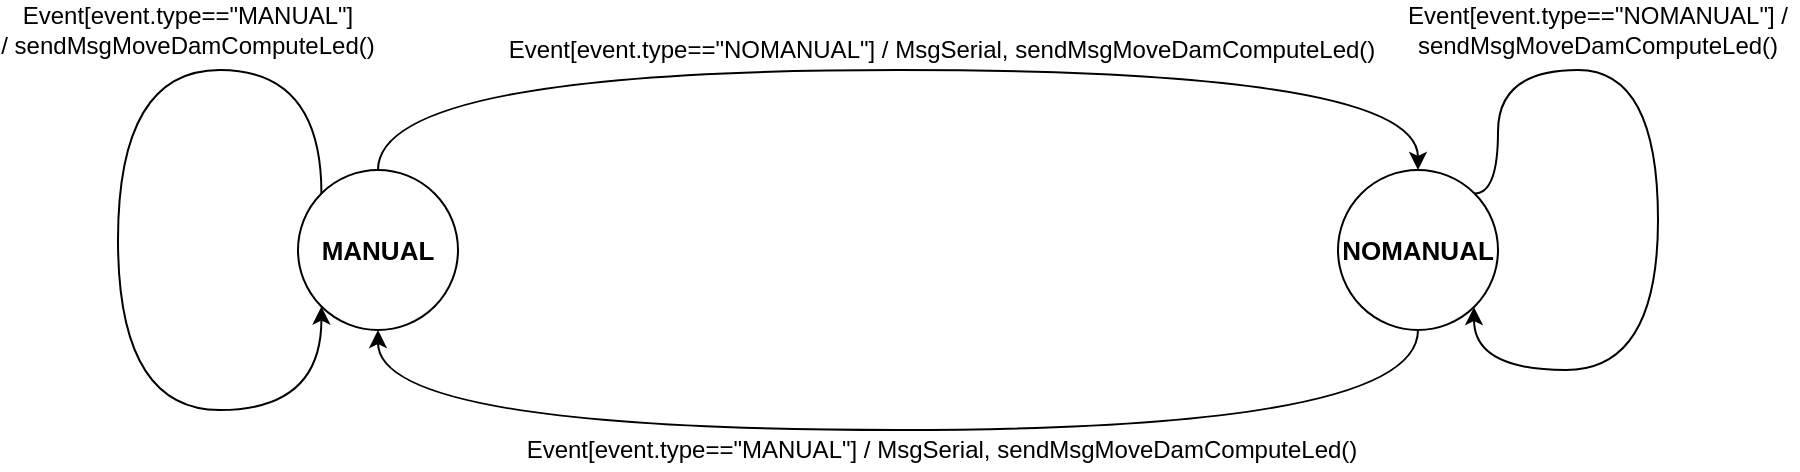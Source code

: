 <mxfile version="14.7.0" type="github">
  <diagram id="vNKpkHM8Gi1mxSYy-WRn" name="Page-1">
    <mxGraphModel dx="1414" dy="748" grid="1" gridSize="10" guides="1" tooltips="1" connect="1" arrows="1" fold="1" page="1" pageScale="1" pageWidth="1100" pageHeight="850" math="0" shadow="0">
      <root>
        <mxCell id="0" />
        <mxCell id="1" parent="0" />
        <mxCell id="uBDw1ssE5foOojDdDk-U-1" value="MANUAL" style="ellipse;whiteSpace=wrap;html=1;aspect=fixed;fontSize=13;fontStyle=1" vertex="1" parent="1">
          <mxGeometry x="200" y="200" width="80" height="80" as="geometry" />
        </mxCell>
        <mxCell id="uBDw1ssE5foOojDdDk-U-2" value="NOMANUAL" style="ellipse;whiteSpace=wrap;html=1;aspect=fixed;fontSize=13;fontStyle=1" vertex="1" parent="1">
          <mxGeometry x="720" y="200" width="80" height="80" as="geometry" />
        </mxCell>
        <mxCell id="uBDw1ssE5foOojDdDk-U-3" value="" style="endArrow=classic;html=1;edgeStyle=orthogonalEdgeStyle;curved=1;entryX=0.5;entryY=0;entryDx=0;entryDy=0;" edge="1" parent="1" target="uBDw1ssE5foOojDdDk-U-2">
          <mxGeometry width="50" height="50" relative="1" as="geometry">
            <mxPoint x="240" y="200" as="sourcePoint" />
            <mxPoint x="290" y="150" as="targetPoint" />
            <Array as="points">
              <mxPoint x="240" y="150" />
              <mxPoint x="760" y="150" />
            </Array>
          </mxGeometry>
        </mxCell>
        <mxCell id="uBDw1ssE5foOojDdDk-U-4" value="Event[event.type==&quot;NOMANUAL&quot;] / MsgSerial,&amp;nbsp;sendMsgMoveDamComputeLed()" style="text;html=1;strokeColor=none;fillColor=none;align=center;verticalAlign=middle;whiteSpace=wrap;rounded=0;" vertex="1" parent="1">
          <mxGeometry x="277" y="130" width="490" height="20" as="geometry" />
        </mxCell>
        <mxCell id="uBDw1ssE5foOojDdDk-U-5" value="" style="endArrow=classic;html=1;edgeStyle=orthogonalEdgeStyle;curved=1;exitX=1;exitY=0;exitDx=0;exitDy=0;" edge="1" parent="1" source="uBDw1ssE5foOojDdDk-U-2" target="uBDw1ssE5foOojDdDk-U-2">
          <mxGeometry width="50" height="50" relative="1" as="geometry">
            <mxPoint x="790" y="200" as="sourcePoint" />
            <mxPoint x="900" y="300" as="targetPoint" />
            <Array as="points">
              <mxPoint x="800" y="212" />
              <mxPoint x="800" y="150" />
              <mxPoint x="880" y="150" />
              <mxPoint x="880" y="300" />
              <mxPoint x="788" y="300" />
            </Array>
          </mxGeometry>
        </mxCell>
        <mxCell id="uBDw1ssE5foOojDdDk-U-6" value="Event[event.type==&quot;NOMANUAL&quot;] / sendMsgMoveDamComputeLed()" style="text;html=1;strokeColor=none;fillColor=none;align=center;verticalAlign=middle;whiteSpace=wrap;rounded=0;" vertex="1" parent="1">
          <mxGeometry x="750" y="120" width="200" height="20" as="geometry" />
        </mxCell>
        <mxCell id="uBDw1ssE5foOojDdDk-U-9" value="" style="endArrow=classic;html=1;edgeStyle=orthogonalEdgeStyle;curved=1;exitX=0.5;exitY=1;exitDx=0;exitDy=0;" edge="1" parent="1" source="uBDw1ssE5foOojDdDk-U-2">
          <mxGeometry width="50" height="50" relative="1" as="geometry">
            <mxPoint x="190" y="330" as="sourcePoint" />
            <mxPoint x="240" y="280" as="targetPoint" />
            <Array as="points">
              <mxPoint x="760" y="330" />
              <mxPoint x="240" y="330" />
            </Array>
          </mxGeometry>
        </mxCell>
        <mxCell id="uBDw1ssE5foOojDdDk-U-10" value="Event[event.type==&quot;MANUAL&quot;] / MsgSerial,&amp;nbsp;sendMsgMoveDamComputeLed()" style="text;html=1;strokeColor=none;fillColor=none;align=center;verticalAlign=middle;whiteSpace=wrap;rounded=0;" vertex="1" parent="1">
          <mxGeometry x="252" y="330" width="540" height="20" as="geometry" />
        </mxCell>
        <mxCell id="uBDw1ssE5foOojDdDk-U-14" value="" style="endArrow=classic;html=1;edgeStyle=orthogonalEdgeStyle;curved=1;exitX=0;exitY=0;exitDx=0;exitDy=0;entryX=0;entryY=1;entryDx=0;entryDy=0;" edge="1" parent="1" source="uBDw1ssE5foOojDdDk-U-1" target="uBDw1ssE5foOojDdDk-U-1">
          <mxGeometry width="50" height="50" relative="1" as="geometry">
            <mxPoint x="180" y="200" as="sourcePoint" />
            <mxPoint x="180" y="320" as="targetPoint" />
            <Array as="points">
              <mxPoint x="212" y="150" />
              <mxPoint x="110" y="150" />
              <mxPoint x="110" y="320" />
              <mxPoint x="212" y="320" />
            </Array>
          </mxGeometry>
        </mxCell>
        <mxCell id="uBDw1ssE5foOojDdDk-U-16" value="Event[event.type==&quot;MANUAL&quot;] /&amp;nbsp;sendMsgMoveDamComputeLed()" style="text;html=1;strokeColor=none;fillColor=none;align=center;verticalAlign=middle;whiteSpace=wrap;rounded=0;" vertex="1" parent="1">
          <mxGeometry x="70" y="120" width="150" height="20" as="geometry" />
        </mxCell>
      </root>
    </mxGraphModel>
  </diagram>
</mxfile>
